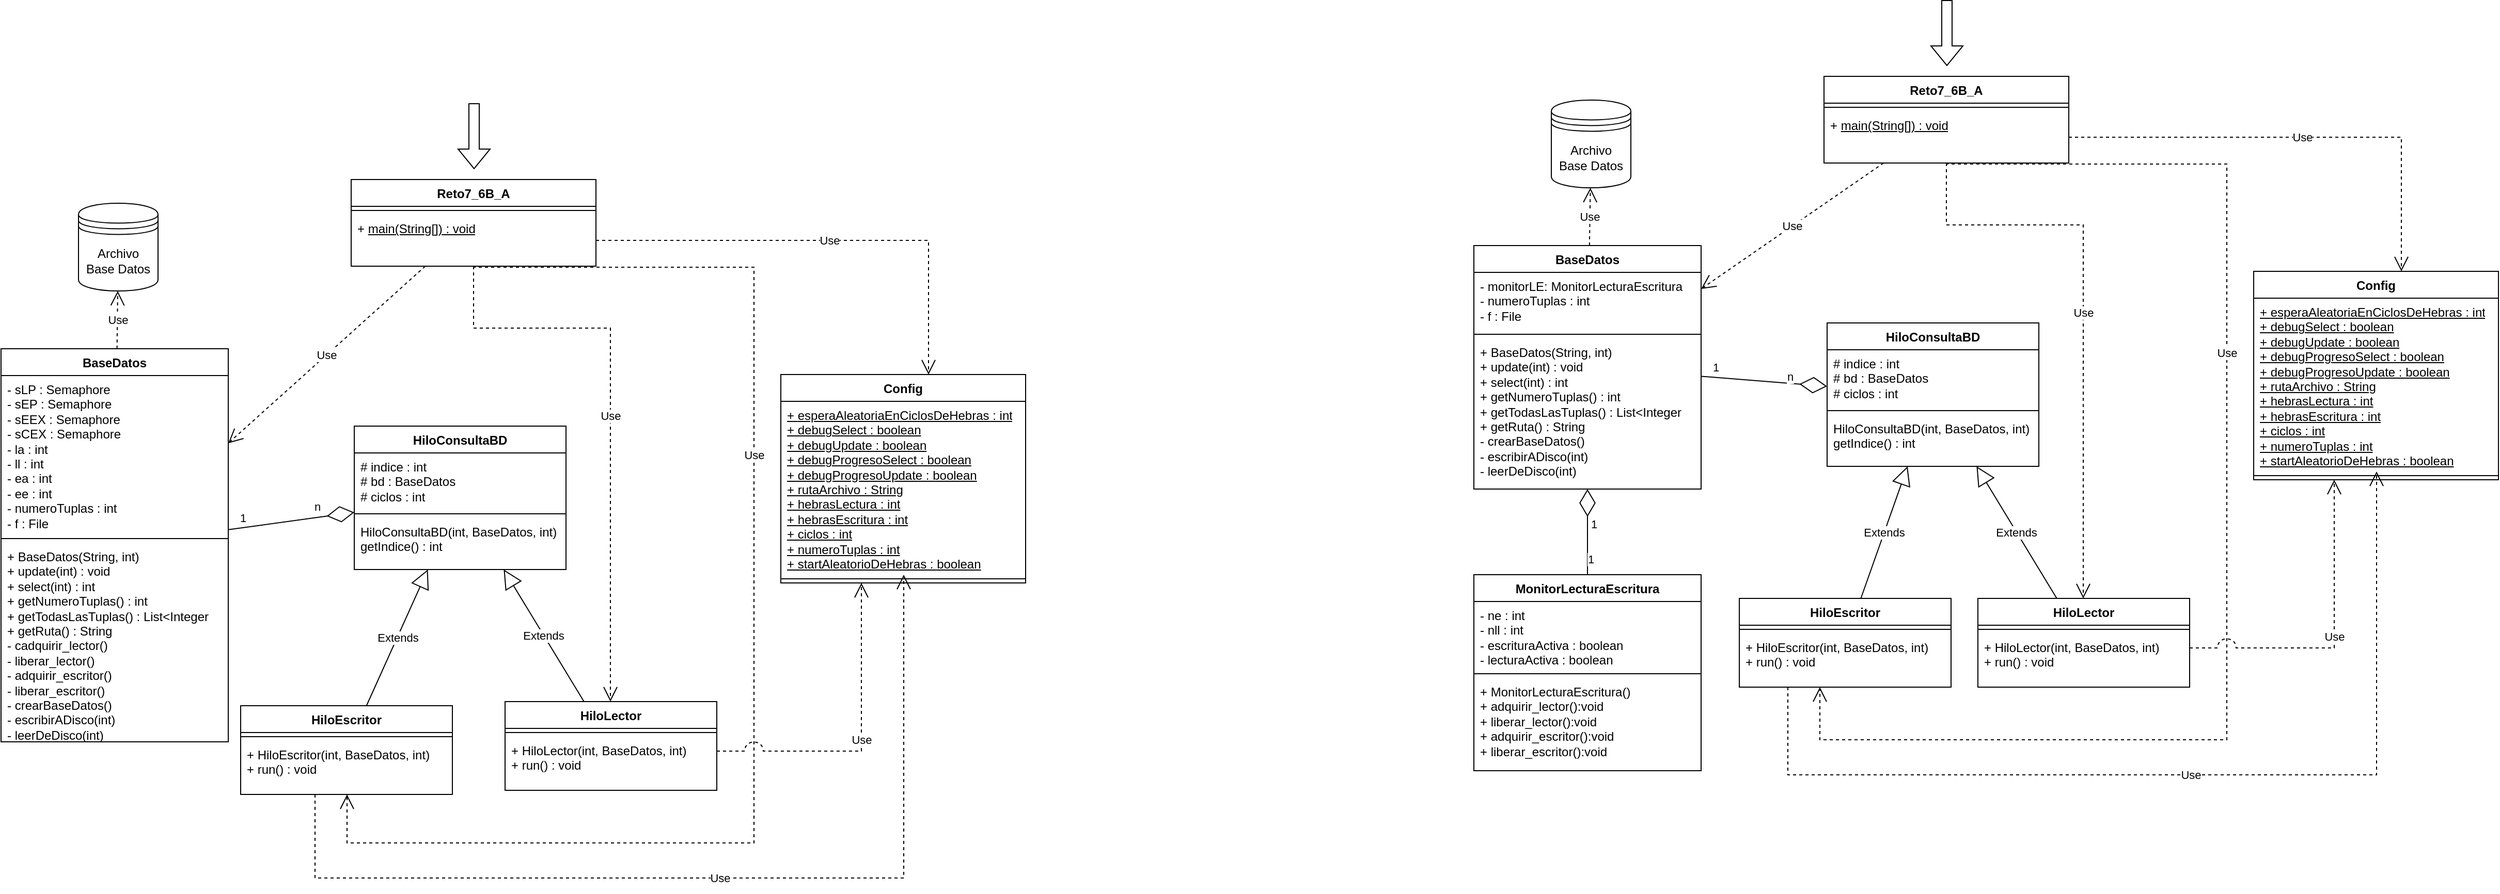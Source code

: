 <mxfile version="20.6.2" type="device"><diagram name="Página-1" id="bd0o8I8SwZmfc2_QPle2"><mxGraphModel dx="1305" dy="767" grid="0" gridSize="10" guides="1" tooltips="1" connect="1" arrows="1" fold="1" page="1" pageScale="1" pageWidth="5000" pageHeight="5000" math="0" shadow="0"><root><mxCell id="0"/><mxCell id="1" parent="0"/><mxCell id="a5-sm6qRwwqJZfLab70x-1" value="BaseDatos" style="swimlane;fontStyle=1;align=center;verticalAlign=top;childLayout=stackLayout;horizontal=1;startSize=26;horizontalStack=0;resizeParent=1;resizeParentMax=0;resizeLast=0;collapsible=1;marginBottom=0;whiteSpace=wrap;html=1;" parent="1" vertex="1"><mxGeometry x="2166" y="524" width="220" height="381" as="geometry"/></mxCell><mxCell id="a5-sm6qRwwqJZfLab70x-2" value="&lt;div&gt;-&amp;nbsp;&lt;span style=&quot;background-color: initial;&quot;&gt;sLP : Semaphore&lt;/span&gt;&lt;/div&gt;&lt;div&gt;- sEP : Semaphore&lt;/div&gt;&lt;div&gt;- sEEX : Semaphore&lt;/div&gt;&lt;div&gt;- sCEX : Semaphore&lt;/div&gt;&lt;div&gt;- la : int&lt;/div&gt;&lt;div&gt;- ll : int&lt;/div&gt;&lt;div&gt;- ea : int&lt;/div&gt;&lt;div&gt;- ee : int&lt;/div&gt;&lt;div&gt;- numeroTuplas : int&lt;/div&gt;&lt;div&gt;- f : File&lt;/div&gt;" style="text;strokeColor=none;fillColor=none;align=left;verticalAlign=top;spacingLeft=4;spacingRight=4;overflow=hidden;rotatable=0;points=[[0,0.5],[1,0.5]];portConstraint=eastwest;whiteSpace=wrap;html=1;" parent="a5-sm6qRwwqJZfLab70x-1" vertex="1"><mxGeometry y="26" width="220" height="154" as="geometry"/></mxCell><mxCell id="a5-sm6qRwwqJZfLab70x-3" value="" style="line;strokeWidth=1;fillColor=none;align=left;verticalAlign=middle;spacingTop=-1;spacingLeft=3;spacingRight=3;rotatable=0;labelPosition=right;points=[];portConstraint=eastwest;strokeColor=inherit;" parent="a5-sm6qRwwqJZfLab70x-1" vertex="1"><mxGeometry y="180" width="220" height="8" as="geometry"/></mxCell><mxCell id="a5-sm6qRwwqJZfLab70x-4" value="&lt;div&gt;+ BaseDatos(String, int)&lt;/div&gt;&lt;div&gt;+ update(int) : void&lt;/div&gt;&lt;div&gt;+ select(int) : int&lt;/div&gt;&lt;div&gt;+ getNumeroTuplas() : int&lt;/div&gt;&lt;div&gt;+ getTodasLasTuplas() : List&amp;lt;Integer&lt;/div&gt;&lt;div&gt;+ getRuta() : String&lt;/div&gt;&lt;div&gt;- c&lt;span style=&quot;background-color: initial;&quot;&gt;adquirir_lector()&lt;/span&gt;&lt;/div&gt;&lt;div&gt;- liberar_lector()&lt;/div&gt;&lt;div&gt;- adquirir_escritor()&lt;/div&gt;&lt;div&gt;- liberar_escritor()&lt;/div&gt;&lt;div&gt;- crearBaseDatos()&lt;/div&gt;&lt;div&gt;- escribirADisco(int)&lt;/div&gt;&lt;div&gt;- leerDeDisco(int)&lt;/div&gt;" style="text;strokeColor=none;fillColor=none;align=left;verticalAlign=top;spacingLeft=4;spacingRight=4;overflow=hidden;rotatable=0;points=[[0,0.5],[1,0.5]];portConstraint=eastwest;whiteSpace=wrap;html=1;" parent="a5-sm6qRwwqJZfLab70x-1" vertex="1"><mxGeometry y="188" width="220" height="193" as="geometry"/></mxCell><mxCell id="a5-sm6qRwwqJZfLab70x-5" value="HiloConsultaBD" style="swimlane;fontStyle=1;align=center;verticalAlign=top;childLayout=stackLayout;horizontal=1;startSize=26;horizontalStack=0;resizeParent=1;resizeParentMax=0;resizeLast=0;collapsible=1;marginBottom=0;whiteSpace=wrap;html=1;" parent="1" vertex="1"><mxGeometry x="2508" y="599" width="205" height="139" as="geometry"/></mxCell><mxCell id="a5-sm6qRwwqJZfLab70x-6" value="&lt;div&gt;# indice : int&lt;/div&gt;#&amp;nbsp;&lt;span style=&quot;background-color: initial;&quot;&gt;bd : BaseDatos&lt;/span&gt;&lt;br&gt;#&amp;nbsp;&lt;span style=&quot;background-color: initial;&quot;&gt;ciclos : int&lt;/span&gt;" style="text;strokeColor=none;fillColor=none;align=left;verticalAlign=top;spacingLeft=4;spacingRight=4;overflow=hidden;rotatable=0;points=[[0,0.5],[1,0.5]];portConstraint=eastwest;whiteSpace=wrap;html=1;" parent="a5-sm6qRwwqJZfLab70x-5" vertex="1"><mxGeometry y="26" width="205" height="55" as="geometry"/></mxCell><mxCell id="a5-sm6qRwwqJZfLab70x-7" value="" style="line;strokeWidth=1;fillColor=none;align=left;verticalAlign=middle;spacingTop=-1;spacingLeft=3;spacingRight=3;rotatable=0;labelPosition=right;points=[];portConstraint=eastwest;strokeColor=inherit;" parent="a5-sm6qRwwqJZfLab70x-5" vertex="1"><mxGeometry y="81" width="205" height="8" as="geometry"/></mxCell><mxCell id="a5-sm6qRwwqJZfLab70x-8" value="&lt;div&gt;HiloConsultaBD(int, BaseDatos, int)&lt;/div&gt;&lt;div&gt;getIndice() : int&lt;/div&gt;" style="text;strokeColor=none;fillColor=none;align=left;verticalAlign=top;spacingLeft=4;spacingRight=4;overflow=hidden;rotatable=0;points=[[0,0.5],[1,0.5]];portConstraint=eastwest;whiteSpace=wrap;html=1;" parent="a5-sm6qRwwqJZfLab70x-5" vertex="1"><mxGeometry y="89" width="205" height="50" as="geometry"/></mxCell><mxCell id="a5-sm6qRwwqJZfLab70x-9" value="HiloEscritor" style="swimlane;fontStyle=1;align=center;verticalAlign=top;childLayout=stackLayout;horizontal=1;startSize=26;horizontalStack=0;resizeParent=1;resizeParentMax=0;resizeLast=0;collapsible=1;marginBottom=0;whiteSpace=wrap;html=1;" parent="1" vertex="1"><mxGeometry x="2398" y="870" width="205" height="86" as="geometry"/></mxCell><mxCell id="a5-sm6qRwwqJZfLab70x-11" value="" style="line;strokeWidth=1;fillColor=none;align=left;verticalAlign=middle;spacingTop=-1;spacingLeft=3;spacingRight=3;rotatable=0;labelPosition=right;points=[];portConstraint=eastwest;strokeColor=inherit;" parent="a5-sm6qRwwqJZfLab70x-9" vertex="1"><mxGeometry y="26" width="205" height="8" as="geometry"/></mxCell><mxCell id="a5-sm6qRwwqJZfLab70x-12" value="&lt;div&gt;+ HiloEscritor(int, BaseDatos, int)&lt;/div&gt;&lt;div&gt;+ run() : void&lt;br&gt;&lt;/div&gt;&lt;div&gt;&lt;br&gt;&lt;/div&gt;" style="text;strokeColor=none;fillColor=none;align=left;verticalAlign=top;spacingLeft=4;spacingRight=4;overflow=hidden;rotatable=0;points=[[0,0.5],[1,0.5]];portConstraint=eastwest;whiteSpace=wrap;html=1;" parent="a5-sm6qRwwqJZfLab70x-9" vertex="1"><mxGeometry y="34" width="205" height="52" as="geometry"/></mxCell><mxCell id="a5-sm6qRwwqJZfLab70x-13" value="HiloLector" style="swimlane;fontStyle=1;align=center;verticalAlign=top;childLayout=stackLayout;horizontal=1;startSize=26;horizontalStack=0;resizeParent=1;resizeParentMax=0;resizeLast=0;collapsible=1;marginBottom=0;whiteSpace=wrap;html=1;" parent="1" vertex="1"><mxGeometry x="2654" y="866" width="205" height="86" as="geometry"/></mxCell><mxCell id="a5-sm6qRwwqJZfLab70x-15" value="" style="line;strokeWidth=1;fillColor=none;align=left;verticalAlign=middle;spacingTop=-1;spacingLeft=3;spacingRight=3;rotatable=0;labelPosition=right;points=[];portConstraint=eastwest;strokeColor=inherit;" parent="a5-sm6qRwwqJZfLab70x-13" vertex="1"><mxGeometry y="26" width="205" height="8" as="geometry"/></mxCell><mxCell id="a5-sm6qRwwqJZfLab70x-16" value="&lt;div&gt;+ HiloLector(int, BaseDatos, int)&lt;/div&gt;&lt;div&gt;+ run() : void&lt;br&gt;&lt;/div&gt;&lt;div&gt;&lt;br&gt;&lt;/div&gt;" style="text;strokeColor=none;fillColor=none;align=left;verticalAlign=top;spacingLeft=4;spacingRight=4;overflow=hidden;rotatable=0;points=[[0,0.5],[1,0.5]];portConstraint=eastwest;whiteSpace=wrap;html=1;" parent="a5-sm6qRwwqJZfLab70x-13" vertex="1"><mxGeometry y="34" width="205" height="52" as="geometry"/></mxCell><mxCell id="a5-sm6qRwwqJZfLab70x-17" value="Extends" style="endArrow=block;endSize=16;endFill=0;html=1;rounded=0;" parent="1" source="a5-sm6qRwwqJZfLab70x-9" target="a5-sm6qRwwqJZfLab70x-5" edge="1"><mxGeometry width="160" relative="1" as="geometry"><mxPoint x="2244" y="822" as="sourcePoint"/><mxPoint x="2404" y="822" as="targetPoint"/></mxGeometry></mxCell><mxCell id="a5-sm6qRwwqJZfLab70x-18" value="Extends" style="endArrow=block;endSize=16;endFill=0;html=1;rounded=0;" parent="1" source="a5-sm6qRwwqJZfLab70x-13" target="a5-sm6qRwwqJZfLab70x-5" edge="1"><mxGeometry width="160" relative="1" as="geometry"><mxPoint x="2529.846" y="880" as="sourcePoint"/><mxPoint x="2589.232" y="748" as="targetPoint"/></mxGeometry></mxCell><mxCell id="a5-sm6qRwwqJZfLab70x-19" value="" style="endArrow=diamondThin;endFill=0;endSize=24;html=1;rounded=0;" parent="1" source="a5-sm6qRwwqJZfLab70x-1" target="a5-sm6qRwwqJZfLab70x-5" edge="1"><mxGeometry width="160" relative="1" as="geometry"><mxPoint x="2244" y="822" as="sourcePoint"/><mxPoint x="2404" y="822" as="targetPoint"/></mxGeometry></mxCell><mxCell id="a5-sm6qRwwqJZfLab70x-20" value="1" style="edgeLabel;html=1;align=center;verticalAlign=middle;resizable=0;points=[];" parent="a5-sm6qRwwqJZfLab70x-19" vertex="1" connectable="0"><mxGeometry x="-0.838" y="1" relative="1" as="geometry"><mxPoint x="4" y="-9" as="offset"/></mxGeometry></mxCell><mxCell id="a5-sm6qRwwqJZfLab70x-21" value="n" style="edgeLabel;html=1;align=center;verticalAlign=middle;resizable=0;points=[];" parent="a5-sm6qRwwqJZfLab70x-19" vertex="1" connectable="0"><mxGeometry x="0.725" y="1" relative="1" as="geometry"><mxPoint x="-19" y="-7" as="offset"/></mxGeometry></mxCell><mxCell id="a5-sm6qRwwqJZfLab70x-35" value="Reto7_6B_A" style="swimlane;fontStyle=1;align=center;verticalAlign=top;childLayout=stackLayout;horizontal=1;startSize=26;horizontalStack=0;resizeParent=1;resizeParentMax=0;resizeLast=0;collapsible=1;marginBottom=0;whiteSpace=wrap;html=1;" parent="1" vertex="1"><mxGeometry x="2505" y="360" width="237" height="84" as="geometry"/></mxCell><mxCell id="a5-sm6qRwwqJZfLab70x-37" value="" style="line;strokeWidth=1;fillColor=none;align=left;verticalAlign=middle;spacingTop=-1;spacingLeft=3;spacingRight=3;rotatable=0;labelPosition=right;points=[];portConstraint=eastwest;strokeColor=inherit;" parent="a5-sm6qRwwqJZfLab70x-35" vertex="1"><mxGeometry y="26" width="237" height="8" as="geometry"/></mxCell><mxCell id="a5-sm6qRwwqJZfLab70x-38" value="+ &lt;u&gt;main(String[]) : void&lt;/u&gt;" style="text;strokeColor=none;fillColor=none;align=left;verticalAlign=top;spacingLeft=4;spacingRight=4;overflow=hidden;rotatable=0;points=[[0,0.5],[1,0.5]];portConstraint=eastwest;whiteSpace=wrap;html=1;" parent="a5-sm6qRwwqJZfLab70x-35" vertex="1"><mxGeometry y="34" width="237" height="50" as="geometry"/></mxCell><mxCell id="a5-sm6qRwwqJZfLab70x-39" value="Archivo&lt;br&gt;Base Datos" style="shape=datastore;whiteSpace=wrap;html=1;" parent="1" vertex="1"><mxGeometry x="2241" y="383" width="77" height="85" as="geometry"/></mxCell><mxCell id="a5-sm6qRwwqJZfLab70x-40" value="Use" style="endArrow=open;endSize=12;dashed=1;html=1;rounded=0;" parent="1" source="a5-sm6qRwwqJZfLab70x-1" target="a5-sm6qRwwqJZfLab70x-39" edge="1"><mxGeometry width="160" relative="1" as="geometry"><mxPoint x="2492" y="785" as="sourcePoint"/><mxPoint x="2652" y="785" as="targetPoint"/></mxGeometry></mxCell><mxCell id="a5-sm6qRwwqJZfLab70x-41" value="Use" style="endArrow=open;endSize=12;dashed=1;html=1;rounded=0;" parent="1" source="a5-sm6qRwwqJZfLab70x-35" target="a5-sm6qRwwqJZfLab70x-1" edge="1"><mxGeometry width="160" relative="1" as="geometry"><mxPoint x="2236.723" y="528" as="sourcePoint"/><mxPoint x="2405" y="439" as="targetPoint"/></mxGeometry></mxCell><mxCell id="a5-sm6qRwwqJZfLab70x-42" value="Use" style="endArrow=open;endSize=12;dashed=1;html=1;rounded=0;edgeStyle=orthogonalEdgeStyle;" parent="1" source="a5-sm6qRwwqJZfLab70x-35" target="a5-sm6qRwwqJZfLab70x-13" edge="1"><mxGeometry width="160" relative="1" as="geometry"><mxPoint x="2521.072" y="439" as="sourcePoint"/><mxPoint x="2367" y="567.361" as="targetPoint"/><Array as="points"><mxPoint x="2756" y="504"/></Array></mxGeometry></mxCell><mxCell id="a5-sm6qRwwqJZfLab70x-43" value="Use" style="endArrow=open;endSize=12;dashed=1;html=1;rounded=0;edgeStyle=orthogonalEdgeStyle;" parent="1" source="a5-sm6qRwwqJZfLab70x-35" target="a5-sm6qRwwqJZfLab70x-9" edge="1"><mxGeometry x="-0.287" width="160" relative="1" as="geometry"><mxPoint x="2747" y="349.5" as="sourcePoint"/><mxPoint x="2766" y="876.0" as="targetPoint"/><Array as="points"><mxPoint x="2624" y="445"/><mxPoint x="2895" y="445"/><mxPoint x="2895" y="1003"/><mxPoint x="2501" y="1003"/></Array><mxPoint y="1" as="offset"/></mxGeometry></mxCell><mxCell id="gfOcRTaf5LqJOT0vXed5-2" value="Config" style="swimlane;fontStyle=1;align=center;verticalAlign=top;childLayout=stackLayout;horizontal=1;startSize=26;horizontalStack=0;resizeParent=1;resizeParentMax=0;resizeLast=0;collapsible=1;marginBottom=0;whiteSpace=wrap;html=1;" parent="1" vertex="1"><mxGeometry x="2921" y="549" width="237" height="202" as="geometry"/></mxCell><mxCell id="gfOcRTaf5LqJOT0vXed5-3" value="&lt;div&gt;&lt;u&gt;+&amp;nbsp;&lt;/u&gt;&lt;span style=&quot;background-color: initial;&quot;&gt;&lt;u&gt;esperaAleatoriaEnCiclosDeHebras : int&lt;/u&gt;&lt;/span&gt;&lt;/div&gt;&lt;div&gt;&lt;u&gt;+ debugSelect : boolean&lt;/u&gt;&lt;/div&gt;&lt;div&gt;&lt;u&gt;+ debugUpdate : boolean&lt;/u&gt;&lt;/div&gt;&lt;div&gt;&lt;u&gt;+ debugProgresoSelect : boolean&lt;/u&gt;&lt;/div&gt;&lt;div&gt;&lt;u&gt;+ debugProgresoUpdate : boolean&lt;/u&gt;&lt;/div&gt;&lt;div&gt;&lt;u&gt;+ rutaArchivo : String&lt;/u&gt;&lt;/div&gt;&lt;div&gt;&lt;u&gt;+ hebrasLectura : int&lt;/u&gt;&lt;/div&gt;&lt;div&gt;&lt;u&gt;+ hebrasEscritura : int&lt;/u&gt;&lt;/div&gt;&lt;div&gt;&lt;u&gt;+ ciclos : int&lt;/u&gt;&lt;/div&gt;&lt;div&gt;&lt;u&gt;+ numeroTuplas : int&lt;/u&gt;&lt;/div&gt;&lt;div&gt;&lt;u&gt;+ startAleatorioDeHebras : boolean&lt;/u&gt;&lt;/div&gt;" style="text;strokeColor=none;fillColor=none;align=left;verticalAlign=top;spacingLeft=4;spacingRight=4;overflow=hidden;rotatable=0;points=[[0,0.5],[1,0.5]];portConstraint=eastwest;whiteSpace=wrap;html=1;" parent="gfOcRTaf5LqJOT0vXed5-2" vertex="1"><mxGeometry y="26" width="237" height="168" as="geometry"/></mxCell><mxCell id="gfOcRTaf5LqJOT0vXed5-4" value="" style="line;strokeWidth=1;fillColor=none;align=left;verticalAlign=middle;spacingTop=-1;spacingLeft=3;spacingRight=3;rotatable=0;labelPosition=right;points=[];portConstraint=eastwest;strokeColor=inherit;" parent="gfOcRTaf5LqJOT0vXed5-2" vertex="1"><mxGeometry y="194" width="237" height="8" as="geometry"/></mxCell><mxCell id="gfOcRTaf5LqJOT0vXed5-6" value="" style="shape=flexArrow;endArrow=classic;html=1;rounded=0;" parent="1" edge="1"><mxGeometry width="50" height="50" relative="1" as="geometry"><mxPoint x="2624" y="286" as="sourcePoint"/><mxPoint x="2624" y="350" as="targetPoint"/></mxGeometry></mxCell><mxCell id="gfOcRTaf5LqJOT0vXed5-7" value="Use" style="endArrow=open;endSize=12;dashed=1;html=1;rounded=0;edgeStyle=orthogonalEdgeStyle;" parent="1" source="a5-sm6qRwwqJZfLab70x-38" target="gfOcRTaf5LqJOT0vXed5-2" edge="1"><mxGeometry width="160" relative="1" as="geometry"><mxPoint x="2633.529" y="454.0" as="sourcePoint"/><mxPoint x="2511.059" y="966" as="targetPoint"/><Array as="points"><mxPoint x="3064" y="419"/></Array></mxGeometry></mxCell><mxCell id="gfOcRTaf5LqJOT0vXed5-8" value="Use" style="endArrow=open;endSize=12;dashed=1;html=1;rounded=0;edgeStyle=orthogonalEdgeStyle;jumpStyle=arc;jumpSize=18;" parent="1" source="a5-sm6qRwwqJZfLab70x-13" target="gfOcRTaf5LqJOT0vXed5-2" edge="1"><mxGeometry width="160" relative="1" as="geometry"><mxPoint x="2752" y="429.059" as="sourcePoint"/><mxPoint x="3074" y="559" as="targetPoint"/><Array as="points"><mxPoint x="2999" y="914"/></Array></mxGeometry></mxCell><mxCell id="gfOcRTaf5LqJOT0vXed5-9" value="Use" style="endArrow=open;endSize=12;dashed=1;html=1;rounded=0;edgeStyle=orthogonalEdgeStyle;jumpStyle=arc;jumpSize=18;" parent="1" source="a5-sm6qRwwqJZfLab70x-12" target="gfOcRTaf5LqJOT0vXed5-3" edge="1"><mxGeometry width="160" relative="1" as="geometry"><mxPoint x="2723" y="685.059" as="sourcePoint"/><mxPoint x="2931" y="685.059" as="targetPoint"/><Array as="points"><mxPoint x="2470" y="1037"/><mxPoint x="3040" y="1037"/></Array></mxGeometry></mxCell><mxCell id="lmSlh1s4ujtqosWE21qX-1" value="BaseDatos" style="swimlane;fontStyle=1;align=center;verticalAlign=top;childLayout=stackLayout;horizontal=1;startSize=26;horizontalStack=0;resizeParent=1;resizeParentMax=0;resizeLast=0;collapsible=1;marginBottom=0;whiteSpace=wrap;html=1;" vertex="1" parent="1"><mxGeometry x="3592" y="424" width="220" height="236" as="geometry"/></mxCell><mxCell id="lmSlh1s4ujtqosWE21qX-2" value="&lt;div&gt;- monitorLE: MonitorLecturaEscritura&lt;/div&gt;&lt;div&gt;- numeroTuplas : int&lt;/div&gt;&lt;div&gt;- f : File&lt;/div&gt;" style="text;strokeColor=none;fillColor=none;align=left;verticalAlign=top;spacingLeft=4;spacingRight=4;overflow=hidden;rotatable=0;points=[[0,0.5],[1,0.5]];portConstraint=eastwest;whiteSpace=wrap;html=1;" vertex="1" parent="lmSlh1s4ujtqosWE21qX-1"><mxGeometry y="26" width="220" height="56" as="geometry"/></mxCell><mxCell id="lmSlh1s4ujtqosWE21qX-3" value="" style="line;strokeWidth=1;fillColor=none;align=left;verticalAlign=middle;spacingTop=-1;spacingLeft=3;spacingRight=3;rotatable=0;labelPosition=right;points=[];portConstraint=eastwest;strokeColor=inherit;" vertex="1" parent="lmSlh1s4ujtqosWE21qX-1"><mxGeometry y="82" width="220" height="8" as="geometry"/></mxCell><mxCell id="lmSlh1s4ujtqosWE21qX-4" value="&lt;div&gt;+ BaseDatos(String, int)&lt;/div&gt;&lt;div&gt;+ update(int) : void&lt;/div&gt;&lt;div&gt;+ select(int) : int&lt;/div&gt;&lt;div&gt;+ getNumeroTuplas() : int&lt;/div&gt;&lt;div&gt;+ getTodasLasTuplas() : List&amp;lt;Integer&lt;/div&gt;&lt;div&gt;+ getRuta() : String&lt;/div&gt;&lt;div&gt;- crearBaseDatos()&lt;/div&gt;&lt;div&gt;- escribirADisco(int)&lt;/div&gt;&lt;div&gt;- leerDeDisco(int)&lt;/div&gt;" style="text;strokeColor=none;fillColor=none;align=left;verticalAlign=top;spacingLeft=4;spacingRight=4;overflow=hidden;rotatable=0;points=[[0,0.5],[1,0.5]];portConstraint=eastwest;whiteSpace=wrap;html=1;" vertex="1" parent="lmSlh1s4ujtqosWE21qX-1"><mxGeometry y="90" width="220" height="146" as="geometry"/></mxCell><mxCell id="lmSlh1s4ujtqosWE21qX-5" value="HiloConsultaBD" style="swimlane;fontStyle=1;align=center;verticalAlign=top;childLayout=stackLayout;horizontal=1;startSize=26;horizontalStack=0;resizeParent=1;resizeParentMax=0;resizeLast=0;collapsible=1;marginBottom=0;whiteSpace=wrap;html=1;" vertex="1" parent="1"><mxGeometry x="3934" y="499" width="205" height="139" as="geometry"/></mxCell><mxCell id="lmSlh1s4ujtqosWE21qX-6" value="&lt;div&gt;# indice : int&lt;/div&gt;#&amp;nbsp;&lt;span style=&quot;background-color: initial;&quot;&gt;bd : BaseDatos&lt;/span&gt;&lt;br&gt;#&amp;nbsp;&lt;span style=&quot;background-color: initial;&quot;&gt;ciclos : int&lt;/span&gt;" style="text;strokeColor=none;fillColor=none;align=left;verticalAlign=top;spacingLeft=4;spacingRight=4;overflow=hidden;rotatable=0;points=[[0,0.5],[1,0.5]];portConstraint=eastwest;whiteSpace=wrap;html=1;" vertex="1" parent="lmSlh1s4ujtqosWE21qX-5"><mxGeometry y="26" width="205" height="55" as="geometry"/></mxCell><mxCell id="lmSlh1s4ujtqosWE21qX-7" value="" style="line;strokeWidth=1;fillColor=none;align=left;verticalAlign=middle;spacingTop=-1;spacingLeft=3;spacingRight=3;rotatable=0;labelPosition=right;points=[];portConstraint=eastwest;strokeColor=inherit;" vertex="1" parent="lmSlh1s4ujtqosWE21qX-5"><mxGeometry y="81" width="205" height="8" as="geometry"/></mxCell><mxCell id="lmSlh1s4ujtqosWE21qX-8" value="&lt;div&gt;HiloConsultaBD(int, BaseDatos, int)&lt;/div&gt;&lt;div&gt;getIndice() : int&lt;/div&gt;" style="text;strokeColor=none;fillColor=none;align=left;verticalAlign=top;spacingLeft=4;spacingRight=4;overflow=hidden;rotatable=0;points=[[0,0.5],[1,0.5]];portConstraint=eastwest;whiteSpace=wrap;html=1;" vertex="1" parent="lmSlh1s4ujtqosWE21qX-5"><mxGeometry y="89" width="205" height="50" as="geometry"/></mxCell><mxCell id="lmSlh1s4ujtqosWE21qX-9" value="HiloEscritor" style="swimlane;fontStyle=1;align=center;verticalAlign=top;childLayout=stackLayout;horizontal=1;startSize=26;horizontalStack=0;resizeParent=1;resizeParentMax=0;resizeLast=0;collapsible=1;marginBottom=0;whiteSpace=wrap;html=1;" vertex="1" parent="1"><mxGeometry x="3849" y="766" width="205" height="86" as="geometry"/></mxCell><mxCell id="lmSlh1s4ujtqosWE21qX-10" value="" style="line;strokeWidth=1;fillColor=none;align=left;verticalAlign=middle;spacingTop=-1;spacingLeft=3;spacingRight=3;rotatable=0;labelPosition=right;points=[];portConstraint=eastwest;strokeColor=inherit;" vertex="1" parent="lmSlh1s4ujtqosWE21qX-9"><mxGeometry y="26" width="205" height="8" as="geometry"/></mxCell><mxCell id="lmSlh1s4ujtqosWE21qX-11" value="&lt;div&gt;+ HiloEscritor(int, BaseDatos, int)&lt;/div&gt;&lt;div&gt;+ run() : void&lt;br&gt;&lt;/div&gt;&lt;div&gt;&lt;br&gt;&lt;/div&gt;" style="text;strokeColor=none;fillColor=none;align=left;verticalAlign=top;spacingLeft=4;spacingRight=4;overflow=hidden;rotatable=0;points=[[0,0.5],[1,0.5]];portConstraint=eastwest;whiteSpace=wrap;html=1;" vertex="1" parent="lmSlh1s4ujtqosWE21qX-9"><mxGeometry y="34" width="205" height="52" as="geometry"/></mxCell><mxCell id="lmSlh1s4ujtqosWE21qX-12" value="HiloLector" style="swimlane;fontStyle=1;align=center;verticalAlign=top;childLayout=stackLayout;horizontal=1;startSize=26;horizontalStack=0;resizeParent=1;resizeParentMax=0;resizeLast=0;collapsible=1;marginBottom=0;whiteSpace=wrap;html=1;" vertex="1" parent="1"><mxGeometry x="4080" y="766" width="205" height="86" as="geometry"/></mxCell><mxCell id="lmSlh1s4ujtqosWE21qX-13" value="" style="line;strokeWidth=1;fillColor=none;align=left;verticalAlign=middle;spacingTop=-1;spacingLeft=3;spacingRight=3;rotatable=0;labelPosition=right;points=[];portConstraint=eastwest;strokeColor=inherit;" vertex="1" parent="lmSlh1s4ujtqosWE21qX-12"><mxGeometry y="26" width="205" height="8" as="geometry"/></mxCell><mxCell id="lmSlh1s4ujtqosWE21qX-14" value="&lt;div&gt;+ HiloLector(int, BaseDatos, int)&lt;/div&gt;&lt;div&gt;+ run() : void&lt;br&gt;&lt;/div&gt;&lt;div&gt;&lt;br&gt;&lt;/div&gt;" style="text;strokeColor=none;fillColor=none;align=left;verticalAlign=top;spacingLeft=4;spacingRight=4;overflow=hidden;rotatable=0;points=[[0,0.5],[1,0.5]];portConstraint=eastwest;whiteSpace=wrap;html=1;" vertex="1" parent="lmSlh1s4ujtqosWE21qX-12"><mxGeometry y="34" width="205" height="52" as="geometry"/></mxCell><mxCell id="lmSlh1s4ujtqosWE21qX-15" value="Extends" style="endArrow=block;endSize=16;endFill=0;html=1;rounded=0;" edge="1" parent="1" source="lmSlh1s4ujtqosWE21qX-9" target="lmSlh1s4ujtqosWE21qX-5"><mxGeometry width="160" relative="1" as="geometry"><mxPoint x="3670" y="722" as="sourcePoint"/><mxPoint x="3830" y="722" as="targetPoint"/></mxGeometry></mxCell><mxCell id="lmSlh1s4ujtqosWE21qX-16" value="Extends" style="endArrow=block;endSize=16;endFill=0;html=1;rounded=0;" edge="1" parent="1" source="lmSlh1s4ujtqosWE21qX-12" target="lmSlh1s4ujtqosWE21qX-5"><mxGeometry width="160" relative="1" as="geometry"><mxPoint x="3955.846" y="780" as="sourcePoint"/><mxPoint x="4015.232" y="648" as="targetPoint"/></mxGeometry></mxCell><mxCell id="lmSlh1s4ujtqosWE21qX-17" value="" style="endArrow=diamondThin;endFill=0;endSize=24;html=1;rounded=0;" edge="1" parent="1" source="lmSlh1s4ujtqosWE21qX-1" target="lmSlh1s4ujtqosWE21qX-5"><mxGeometry width="160" relative="1" as="geometry"><mxPoint x="3670" y="722" as="sourcePoint"/><mxPoint x="3830" y="722" as="targetPoint"/></mxGeometry></mxCell><mxCell id="lmSlh1s4ujtqosWE21qX-18" value="1" style="edgeLabel;html=1;align=center;verticalAlign=middle;resizable=0;points=[];" vertex="1" connectable="0" parent="lmSlh1s4ujtqosWE21qX-17"><mxGeometry x="-0.838" y="1" relative="1" as="geometry"><mxPoint x="4" y="-9" as="offset"/></mxGeometry></mxCell><mxCell id="lmSlh1s4ujtqosWE21qX-19" value="n" style="edgeLabel;html=1;align=center;verticalAlign=middle;resizable=0;points=[];" vertex="1" connectable="0" parent="lmSlh1s4ujtqosWE21qX-17"><mxGeometry x="0.725" y="1" relative="1" as="geometry"><mxPoint x="-19" y="-7" as="offset"/></mxGeometry></mxCell><mxCell id="lmSlh1s4ujtqosWE21qX-20" value="Reto7_6B_A" style="swimlane;fontStyle=1;align=center;verticalAlign=top;childLayout=stackLayout;horizontal=1;startSize=26;horizontalStack=0;resizeParent=1;resizeParentMax=0;resizeLast=0;collapsible=1;marginBottom=0;whiteSpace=wrap;html=1;" vertex="1" parent="1"><mxGeometry x="3931" y="260" width="237" height="84" as="geometry"/></mxCell><mxCell id="lmSlh1s4ujtqosWE21qX-21" value="" style="line;strokeWidth=1;fillColor=none;align=left;verticalAlign=middle;spacingTop=-1;spacingLeft=3;spacingRight=3;rotatable=0;labelPosition=right;points=[];portConstraint=eastwest;strokeColor=inherit;" vertex="1" parent="lmSlh1s4ujtqosWE21qX-20"><mxGeometry y="26" width="237" height="8" as="geometry"/></mxCell><mxCell id="lmSlh1s4ujtqosWE21qX-22" value="+ &lt;u&gt;main(String[]) : void&lt;/u&gt;" style="text;strokeColor=none;fillColor=none;align=left;verticalAlign=top;spacingLeft=4;spacingRight=4;overflow=hidden;rotatable=0;points=[[0,0.5],[1,0.5]];portConstraint=eastwest;whiteSpace=wrap;html=1;" vertex="1" parent="lmSlh1s4ujtqosWE21qX-20"><mxGeometry y="34" width="237" height="50" as="geometry"/></mxCell><mxCell id="lmSlh1s4ujtqosWE21qX-23" value="Archivo&lt;br&gt;Base Datos" style="shape=datastore;whiteSpace=wrap;html=1;" vertex="1" parent="1"><mxGeometry x="3667" y="283" width="77" height="85" as="geometry"/></mxCell><mxCell id="lmSlh1s4ujtqosWE21qX-24" value="Use" style="endArrow=open;endSize=12;dashed=1;html=1;rounded=0;" edge="1" parent="1" source="lmSlh1s4ujtqosWE21qX-1" target="lmSlh1s4ujtqosWE21qX-23"><mxGeometry width="160" relative="1" as="geometry"><mxPoint x="3918" y="685" as="sourcePoint"/><mxPoint x="4078" y="685" as="targetPoint"/></mxGeometry></mxCell><mxCell id="lmSlh1s4ujtqosWE21qX-25" value="Use" style="endArrow=open;endSize=12;dashed=1;html=1;rounded=0;" edge="1" parent="1" source="lmSlh1s4ujtqosWE21qX-20" target="lmSlh1s4ujtqosWE21qX-1"><mxGeometry width="160" relative="1" as="geometry"><mxPoint x="3662.723" y="428" as="sourcePoint"/><mxPoint x="3831" y="339" as="targetPoint"/></mxGeometry></mxCell><mxCell id="lmSlh1s4ujtqosWE21qX-26" value="Use" style="endArrow=open;endSize=12;dashed=1;html=1;rounded=0;edgeStyle=orthogonalEdgeStyle;" edge="1" parent="1" source="lmSlh1s4ujtqosWE21qX-20" target="lmSlh1s4ujtqosWE21qX-12"><mxGeometry width="160" relative="1" as="geometry"><mxPoint x="3947.072" y="339" as="sourcePoint"/><mxPoint x="3793" y="467.361" as="targetPoint"/><Array as="points"><mxPoint x="4182" y="404"/></Array></mxGeometry></mxCell><mxCell id="lmSlh1s4ujtqosWE21qX-27" value="Use" style="endArrow=open;endSize=12;dashed=1;html=1;rounded=0;edgeStyle=orthogonalEdgeStyle;" edge="1" parent="1" source="lmSlh1s4ujtqosWE21qX-20" target="lmSlh1s4ujtqosWE21qX-9"><mxGeometry x="-0.287" width="160" relative="1" as="geometry"><mxPoint x="4173" y="249.5" as="sourcePoint"/><mxPoint x="4192" y="776.0" as="targetPoint"/><Array as="points"><mxPoint x="4050" y="345"/><mxPoint x="4321" y="345"/><mxPoint x="4321" y="903"/><mxPoint x="3927" y="903"/></Array><mxPoint y="1" as="offset"/></mxGeometry></mxCell><mxCell id="lmSlh1s4ujtqosWE21qX-28" value="Config" style="swimlane;fontStyle=1;align=center;verticalAlign=top;childLayout=stackLayout;horizontal=1;startSize=26;horizontalStack=0;resizeParent=1;resizeParentMax=0;resizeLast=0;collapsible=1;marginBottom=0;whiteSpace=wrap;html=1;" vertex="1" parent="1"><mxGeometry x="4347" y="449" width="237" height="202" as="geometry"/></mxCell><mxCell id="lmSlh1s4ujtqosWE21qX-29" value="&lt;div&gt;&lt;u&gt;+&amp;nbsp;&lt;/u&gt;&lt;span style=&quot;background-color: initial;&quot;&gt;&lt;u&gt;esperaAleatoriaEnCiclosDeHebras : int&lt;/u&gt;&lt;/span&gt;&lt;/div&gt;&lt;div&gt;&lt;u&gt;+ debugSelect : boolean&lt;/u&gt;&lt;/div&gt;&lt;div&gt;&lt;u&gt;+ debugUpdate : boolean&lt;/u&gt;&lt;/div&gt;&lt;div&gt;&lt;u&gt;+ debugProgresoSelect : boolean&lt;/u&gt;&lt;/div&gt;&lt;div&gt;&lt;u&gt;+ debugProgresoUpdate : boolean&lt;/u&gt;&lt;/div&gt;&lt;div&gt;&lt;u&gt;+ rutaArchivo : String&lt;/u&gt;&lt;/div&gt;&lt;div&gt;&lt;u&gt;+ hebrasLectura : int&lt;/u&gt;&lt;/div&gt;&lt;div&gt;&lt;u&gt;+ hebrasEscritura : int&lt;/u&gt;&lt;/div&gt;&lt;div&gt;&lt;u&gt;+ ciclos : int&lt;/u&gt;&lt;/div&gt;&lt;div&gt;&lt;u&gt;+ numeroTuplas : int&lt;/u&gt;&lt;/div&gt;&lt;div&gt;&lt;u&gt;+ startAleatorioDeHebras : boolean&lt;/u&gt;&lt;/div&gt;" style="text;strokeColor=none;fillColor=none;align=left;verticalAlign=top;spacingLeft=4;spacingRight=4;overflow=hidden;rotatable=0;points=[[0,0.5],[1,0.5]];portConstraint=eastwest;whiteSpace=wrap;html=1;" vertex="1" parent="lmSlh1s4ujtqosWE21qX-28"><mxGeometry y="26" width="237" height="168" as="geometry"/></mxCell><mxCell id="lmSlh1s4ujtqosWE21qX-30" value="" style="line;strokeWidth=1;fillColor=none;align=left;verticalAlign=middle;spacingTop=-1;spacingLeft=3;spacingRight=3;rotatable=0;labelPosition=right;points=[];portConstraint=eastwest;strokeColor=inherit;" vertex="1" parent="lmSlh1s4ujtqosWE21qX-28"><mxGeometry y="194" width="237" height="8" as="geometry"/></mxCell><mxCell id="lmSlh1s4ujtqosWE21qX-31" value="" style="shape=flexArrow;endArrow=classic;html=1;rounded=0;" edge="1" parent="1"><mxGeometry width="50" height="50" relative="1" as="geometry"><mxPoint x="4050" y="186" as="sourcePoint"/><mxPoint x="4050" y="250" as="targetPoint"/></mxGeometry></mxCell><mxCell id="lmSlh1s4ujtqosWE21qX-32" value="Use" style="endArrow=open;endSize=12;dashed=1;html=1;rounded=0;edgeStyle=orthogonalEdgeStyle;" edge="1" parent="1" source="lmSlh1s4ujtqosWE21qX-22" target="lmSlh1s4ujtqosWE21qX-28"><mxGeometry width="160" relative="1" as="geometry"><mxPoint x="4059.529" y="354.0" as="sourcePoint"/><mxPoint x="3937.059" y="866" as="targetPoint"/><Array as="points"><mxPoint x="4490" y="319"/></Array></mxGeometry></mxCell><mxCell id="lmSlh1s4ujtqosWE21qX-33" value="Use" style="endArrow=open;endSize=12;dashed=1;html=1;rounded=0;edgeStyle=orthogonalEdgeStyle;jumpStyle=arc;jumpSize=18;" edge="1" parent="1" source="lmSlh1s4ujtqosWE21qX-12" target="lmSlh1s4ujtqosWE21qX-28"><mxGeometry width="160" relative="1" as="geometry"><mxPoint x="4178" y="329.059" as="sourcePoint"/><mxPoint x="4500" y="459" as="targetPoint"/><Array as="points"><mxPoint x="4425" y="814"/></Array></mxGeometry></mxCell><mxCell id="lmSlh1s4ujtqosWE21qX-34" value="Use" style="endArrow=open;endSize=12;dashed=1;html=1;rounded=0;edgeStyle=orthogonalEdgeStyle;jumpStyle=arc;jumpSize=18;" edge="1" parent="1" source="lmSlh1s4ujtqosWE21qX-11" target="lmSlh1s4ujtqosWE21qX-29"><mxGeometry width="160" relative="1" as="geometry"><mxPoint x="4149" y="585.059" as="sourcePoint"/><mxPoint x="4357" y="585.059" as="targetPoint"/><Array as="points"><mxPoint x="3896" y="937"/><mxPoint x="4466" y="937"/></Array></mxGeometry></mxCell><mxCell id="lmSlh1s4ujtqosWE21qX-35" value="MonitorLecturaEscritura" style="swimlane;fontStyle=1;align=center;verticalAlign=top;childLayout=stackLayout;horizontal=1;startSize=26;horizontalStack=0;resizeParent=1;resizeParentMax=0;resizeLast=0;collapsible=1;marginBottom=0;whiteSpace=wrap;html=1;" vertex="1" parent="1"><mxGeometry x="3592" y="743" width="220" height="190" as="geometry"/></mxCell><mxCell id="lmSlh1s4ujtqosWE21qX-36" value="&lt;div&gt;-&amp;nbsp;&lt;span style=&quot;background-color: initial;&quot;&gt;ne : int&lt;/span&gt;&lt;/div&gt;&lt;div&gt;- nll : int&lt;/div&gt;&lt;div&gt;- escrituraActiva : boolean&lt;/div&gt;&lt;div&gt;- lecturaActiva : boolean&lt;/div&gt;" style="text;strokeColor=none;fillColor=none;align=left;verticalAlign=top;spacingLeft=4;spacingRight=4;overflow=hidden;rotatable=0;points=[[0,0.5],[1,0.5]];portConstraint=eastwest;whiteSpace=wrap;html=1;" vertex="1" parent="lmSlh1s4ujtqosWE21qX-35"><mxGeometry y="26" width="220" height="66" as="geometry"/></mxCell><mxCell id="lmSlh1s4ujtqosWE21qX-37" value="" style="line;strokeWidth=1;fillColor=none;align=left;verticalAlign=middle;spacingTop=-1;spacingLeft=3;spacingRight=3;rotatable=0;labelPosition=right;points=[];portConstraint=eastwest;strokeColor=inherit;" vertex="1" parent="lmSlh1s4ujtqosWE21qX-35"><mxGeometry y="92" width="220" height="8" as="geometry"/></mxCell><mxCell id="lmSlh1s4ujtqosWE21qX-38" value="&lt;div&gt;+&amp;nbsp;&lt;span style=&quot;background-color: initial;&quot;&gt;MonitorLecturaEscritura()&lt;/span&gt;&lt;/div&gt;&lt;div&gt;+ adquirir_lector():void&lt;/div&gt;&lt;div&gt;+ liberar_lector():void&lt;/div&gt;&lt;div&gt;+ adquirir_escritor():void&lt;/div&gt;&lt;div&gt;+ liberar_escritor():void&lt;/div&gt;" style="text;strokeColor=none;fillColor=none;align=left;verticalAlign=top;spacingLeft=4;spacingRight=4;overflow=hidden;rotatable=0;points=[[0,0.5],[1,0.5]];portConstraint=eastwest;whiteSpace=wrap;html=1;" vertex="1" parent="lmSlh1s4ujtqosWE21qX-35"><mxGeometry y="100" width="220" height="90" as="geometry"/></mxCell><mxCell id="lmSlh1s4ujtqosWE21qX-39" value="" style="endArrow=diamondThin;endFill=0;endSize=24;html=1;rounded=0;" edge="1" parent="1" source="lmSlh1s4ujtqosWE21qX-35" target="lmSlh1s4ujtqosWE21qX-4"><mxGeometry width="160" relative="1" as="geometry"><mxPoint x="3822" y="560.714" as="sourcePoint"/><mxPoint x="3944" y="570.38" as="targetPoint"/></mxGeometry></mxCell><mxCell id="lmSlh1s4ujtqosWE21qX-40" value="1" style="edgeLabel;html=1;align=center;verticalAlign=middle;resizable=0;points=[];" vertex="1" connectable="0" parent="lmSlh1s4ujtqosWE21qX-39"><mxGeometry x="-0.838" y="1" relative="1" as="geometry"><mxPoint x="4" y="-9" as="offset"/></mxGeometry></mxCell><mxCell id="lmSlh1s4ujtqosWE21qX-41" value="1" style="edgeLabel;html=1;align=center;verticalAlign=middle;resizable=0;points=[];" vertex="1" connectable="0" parent="lmSlh1s4ujtqosWE21qX-39"><mxGeometry x="0.725" y="1" relative="1" as="geometry"><mxPoint x="7" y="22" as="offset"/></mxGeometry></mxCell></root></mxGraphModel></diagram></mxfile>